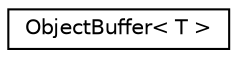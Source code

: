 digraph "Graphical Class Hierarchy"
{
 // INTERACTIVE_SVG=YES
  edge [fontname="Helvetica",fontsize="10",labelfontname="Helvetica",labelfontsize="10"];
  node [fontname="Helvetica",fontsize="10",shape=record];
  rankdir="LR";
  Node1 [label="ObjectBuffer\< T \>",height=0.2,width=0.4,color="black", fillcolor="white", style="filled",URL="$classObjectBuffer.html"];
}
